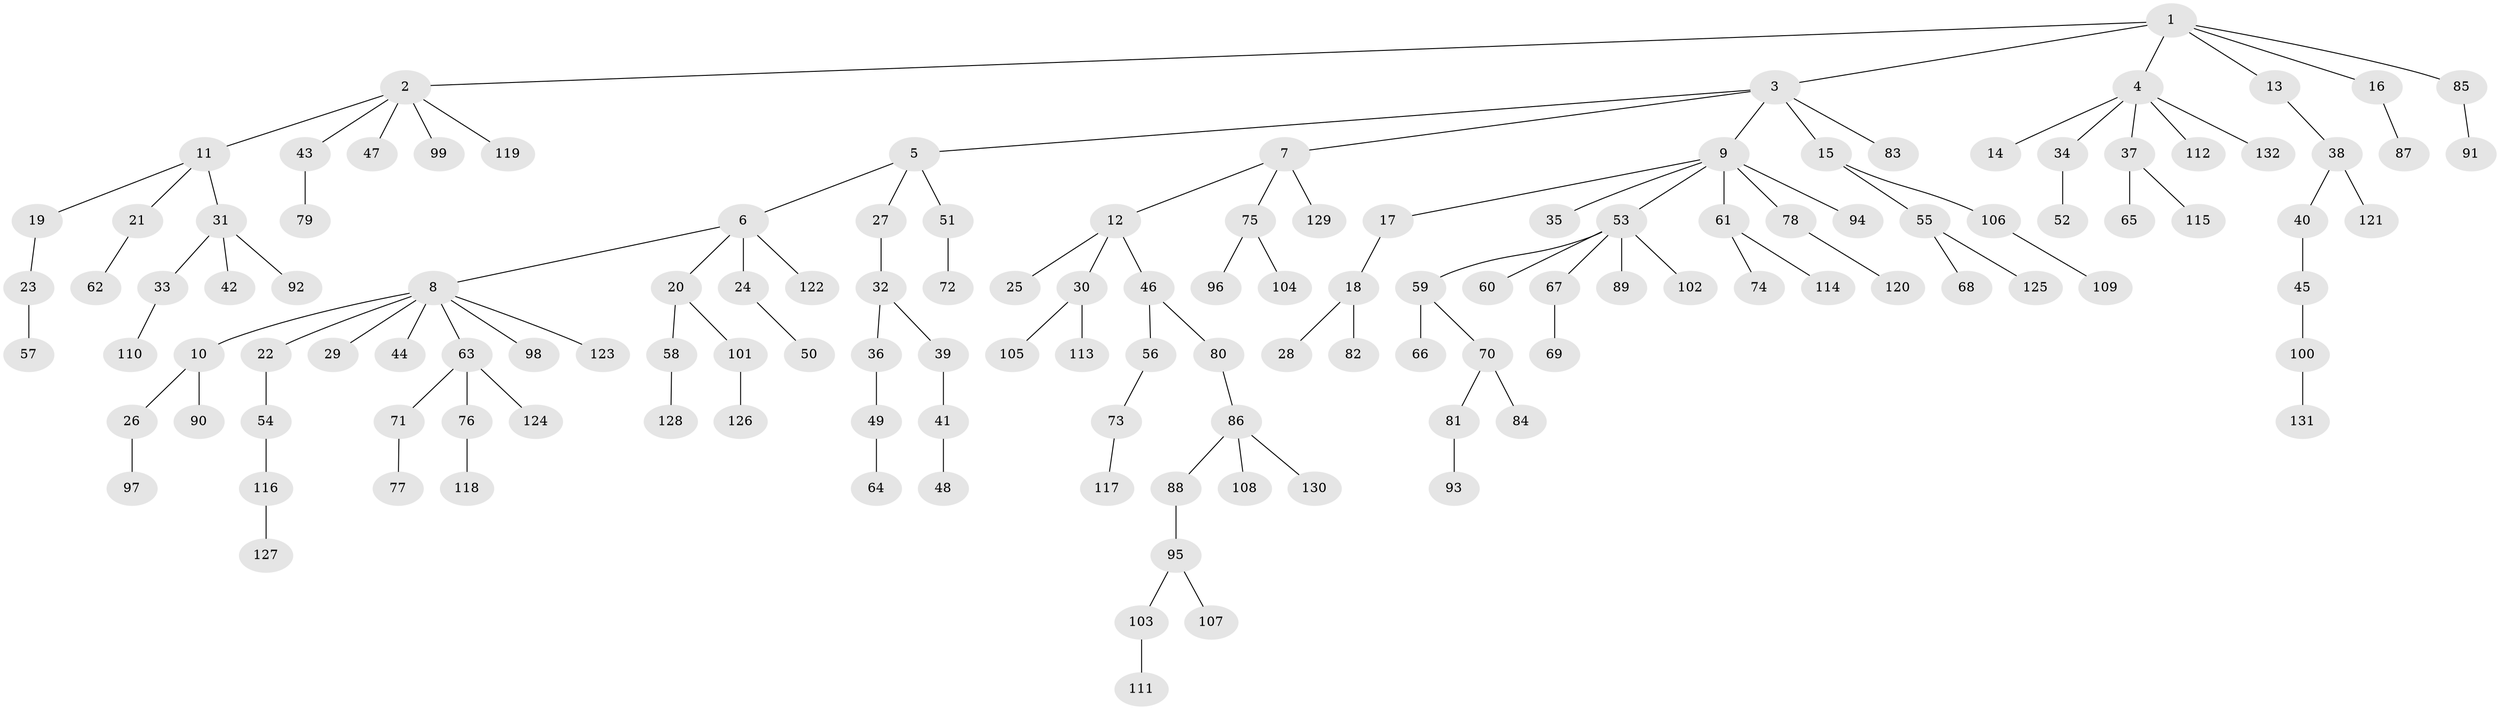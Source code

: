 // Generated by graph-tools (version 1.1) at 2025/36/03/09/25 02:36:51]
// undirected, 132 vertices, 131 edges
graph export_dot {
graph [start="1"]
  node [color=gray90,style=filled];
  1;
  2;
  3;
  4;
  5;
  6;
  7;
  8;
  9;
  10;
  11;
  12;
  13;
  14;
  15;
  16;
  17;
  18;
  19;
  20;
  21;
  22;
  23;
  24;
  25;
  26;
  27;
  28;
  29;
  30;
  31;
  32;
  33;
  34;
  35;
  36;
  37;
  38;
  39;
  40;
  41;
  42;
  43;
  44;
  45;
  46;
  47;
  48;
  49;
  50;
  51;
  52;
  53;
  54;
  55;
  56;
  57;
  58;
  59;
  60;
  61;
  62;
  63;
  64;
  65;
  66;
  67;
  68;
  69;
  70;
  71;
  72;
  73;
  74;
  75;
  76;
  77;
  78;
  79;
  80;
  81;
  82;
  83;
  84;
  85;
  86;
  87;
  88;
  89;
  90;
  91;
  92;
  93;
  94;
  95;
  96;
  97;
  98;
  99;
  100;
  101;
  102;
  103;
  104;
  105;
  106;
  107;
  108;
  109;
  110;
  111;
  112;
  113;
  114;
  115;
  116;
  117;
  118;
  119;
  120;
  121;
  122;
  123;
  124;
  125;
  126;
  127;
  128;
  129;
  130;
  131;
  132;
  1 -- 2;
  1 -- 3;
  1 -- 4;
  1 -- 13;
  1 -- 16;
  1 -- 85;
  2 -- 11;
  2 -- 43;
  2 -- 47;
  2 -- 99;
  2 -- 119;
  3 -- 5;
  3 -- 7;
  3 -- 9;
  3 -- 15;
  3 -- 83;
  4 -- 14;
  4 -- 34;
  4 -- 37;
  4 -- 112;
  4 -- 132;
  5 -- 6;
  5 -- 27;
  5 -- 51;
  6 -- 8;
  6 -- 20;
  6 -- 24;
  6 -- 122;
  7 -- 12;
  7 -- 75;
  7 -- 129;
  8 -- 10;
  8 -- 22;
  8 -- 29;
  8 -- 44;
  8 -- 63;
  8 -- 98;
  8 -- 123;
  9 -- 17;
  9 -- 35;
  9 -- 53;
  9 -- 61;
  9 -- 78;
  9 -- 94;
  10 -- 26;
  10 -- 90;
  11 -- 19;
  11 -- 21;
  11 -- 31;
  12 -- 25;
  12 -- 30;
  12 -- 46;
  13 -- 38;
  15 -- 55;
  15 -- 106;
  16 -- 87;
  17 -- 18;
  18 -- 28;
  18 -- 82;
  19 -- 23;
  20 -- 58;
  20 -- 101;
  21 -- 62;
  22 -- 54;
  23 -- 57;
  24 -- 50;
  26 -- 97;
  27 -- 32;
  30 -- 105;
  30 -- 113;
  31 -- 33;
  31 -- 42;
  31 -- 92;
  32 -- 36;
  32 -- 39;
  33 -- 110;
  34 -- 52;
  36 -- 49;
  37 -- 65;
  37 -- 115;
  38 -- 40;
  38 -- 121;
  39 -- 41;
  40 -- 45;
  41 -- 48;
  43 -- 79;
  45 -- 100;
  46 -- 56;
  46 -- 80;
  49 -- 64;
  51 -- 72;
  53 -- 59;
  53 -- 60;
  53 -- 67;
  53 -- 89;
  53 -- 102;
  54 -- 116;
  55 -- 68;
  55 -- 125;
  56 -- 73;
  58 -- 128;
  59 -- 66;
  59 -- 70;
  61 -- 74;
  61 -- 114;
  63 -- 71;
  63 -- 76;
  63 -- 124;
  67 -- 69;
  70 -- 81;
  70 -- 84;
  71 -- 77;
  73 -- 117;
  75 -- 96;
  75 -- 104;
  76 -- 118;
  78 -- 120;
  80 -- 86;
  81 -- 93;
  85 -- 91;
  86 -- 88;
  86 -- 108;
  86 -- 130;
  88 -- 95;
  95 -- 103;
  95 -- 107;
  100 -- 131;
  101 -- 126;
  103 -- 111;
  106 -- 109;
  116 -- 127;
}
